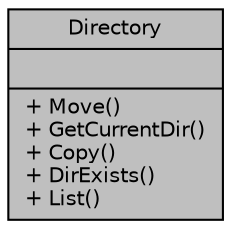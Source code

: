 digraph "Directory"
{
  edge [fontname="Helvetica",fontsize="10",labelfontname="Helvetica",labelfontsize="10"];
  node [fontname="Helvetica",fontsize="10",shape=record];
  Node1 [label="{Directory\n||+ Move()\l+ GetCurrentDir()\l+ Copy()\l+ DirExists()\l+ List()\l}",height=0.2,width=0.4,color="black", fillcolor="grey75", style="filled", fontcolor="black"];
}
